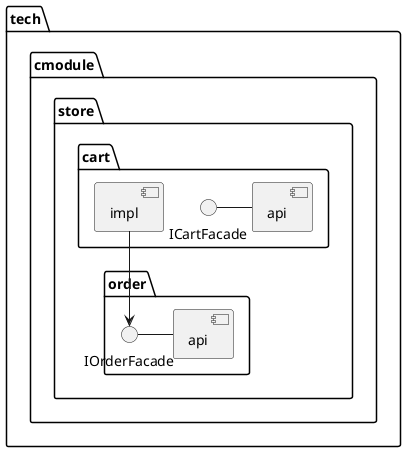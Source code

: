 @startuml bublikov

package "tech" {
    package "cmodule" {
        package "store" {
            package "cart" {
                [api] as CartApi
                () "ICartFacade" - CartApi
                [impl] as CartImpl
            }
            package "order"{
                [api] as OrderApi
                () "IOrderFacade" as IOrderFacade
                IOrderFacade - OrderApi
            }
            CartImpl --> IOrderFacade
        }
    }
}

@enduml